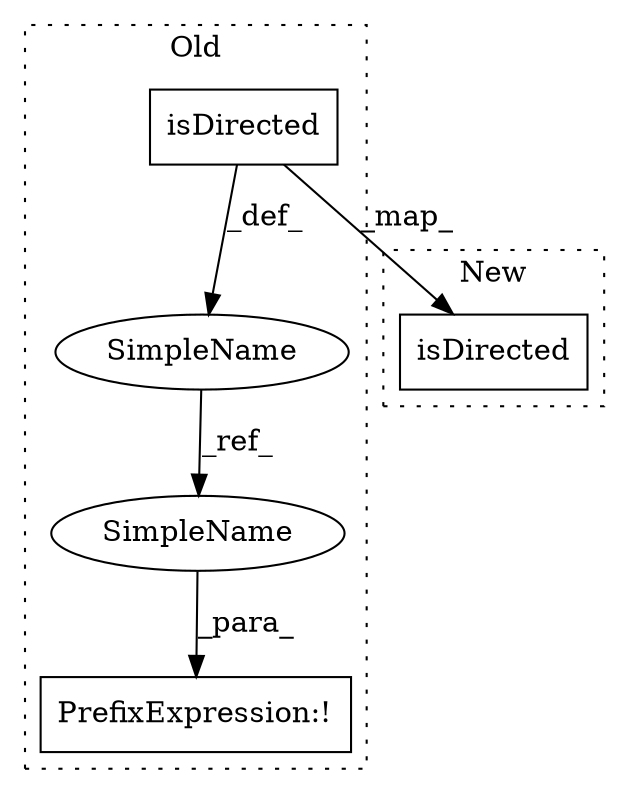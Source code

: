 digraph G {
subgraph cluster0 {
1 [label="isDirected" a="32" s="10779" l="12" shape="box"];
3 [label="SimpleName" a="42" s="10730" l="14" shape="ellipse"];
4 [label="PrefixExpression:!" a="38" s="10803" l="1" shape="box"];
5 [label="SimpleName" a="42" s="10804" l="14" shape="ellipse"];
label = "Old";
style="dotted";
}
subgraph cluster1 {
2 [label="isDirected" a="32" s="10102" l="12" shape="box"];
label = "New";
style="dotted";
}
1 -> 2 [label="_map_"];
1 -> 3 [label="_def_"];
3 -> 5 [label="_ref_"];
5 -> 4 [label="_para_"];
}